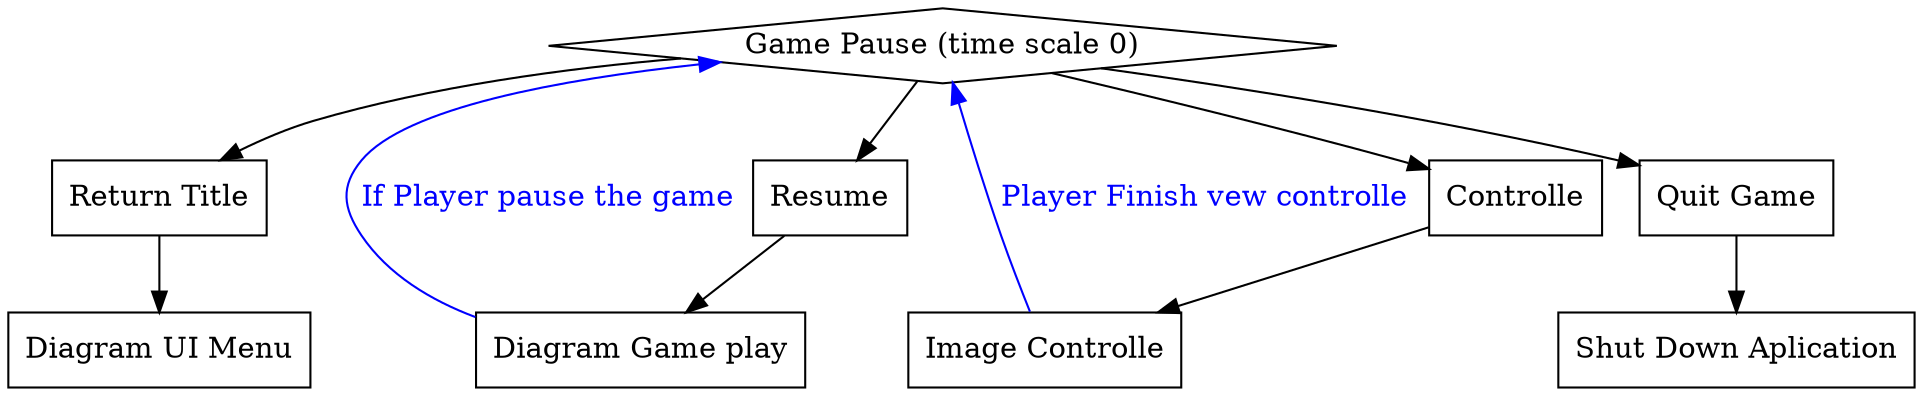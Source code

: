 digraph MyGraph {
pause [label = "Game Pause (time scale 0)", shape=diamond]
"Resume" [shape=box]
"Controlle" [shape=box]
"Return Title" [shape=box]
"Quit Game" [shape=box]
"Image Controlle" [shape=box]
"Return Title" [shape=box]
"Diagram UI Menu" [shape=box]
"Shut Down Aplication" [shape=box]
"Diagram Game play" [shape=box]

  "Diagram Game play" -> pause [label = "If Player pause the game", color = blue, fontcolor = blue]

    pause -> "Resume"
    pause -> "Controlle"
    pause -> "Return Title"
    pause -> "Quit Game"

    "Controlle" -> "Image Controlle"

    "Image Controlle" -> pause [label = "Player Finish vew controlle", color = blue, fontcolor = blue]

    "Resume" -> "Diagram Game play"

    "Return Title" -> "Diagram UI Menu"

    "Quit Game" -> "Shut Down Aplication"

}